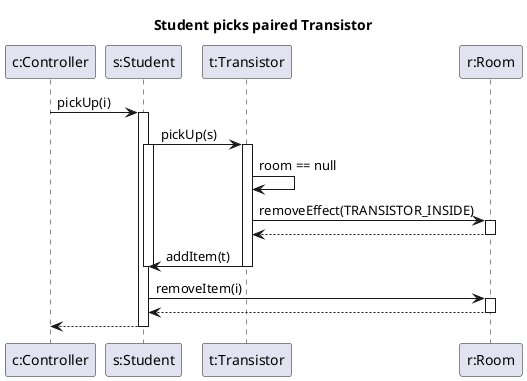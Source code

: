 @startuml pi
title "Student picks paired Transistor"

participant "c:Controller" as c
participant "s:Student" as s
participant "t:Transistor" as i
participant "r:Room" as r

c -> s : pickUp(i)
activate s
s -> i : pickUp(s)
activate s
activate i
i -> i : room == null
i -> r : removeEffect(TRANSISTOR_INSIDE)
activate r
r --> i
deactivate r
i -> s : addItem(t)
deactivate s
deactivate i
s -> r : removeItem(i)
activate r
r --> s 
deactivate r
s --> c
deactivate s

@enduml